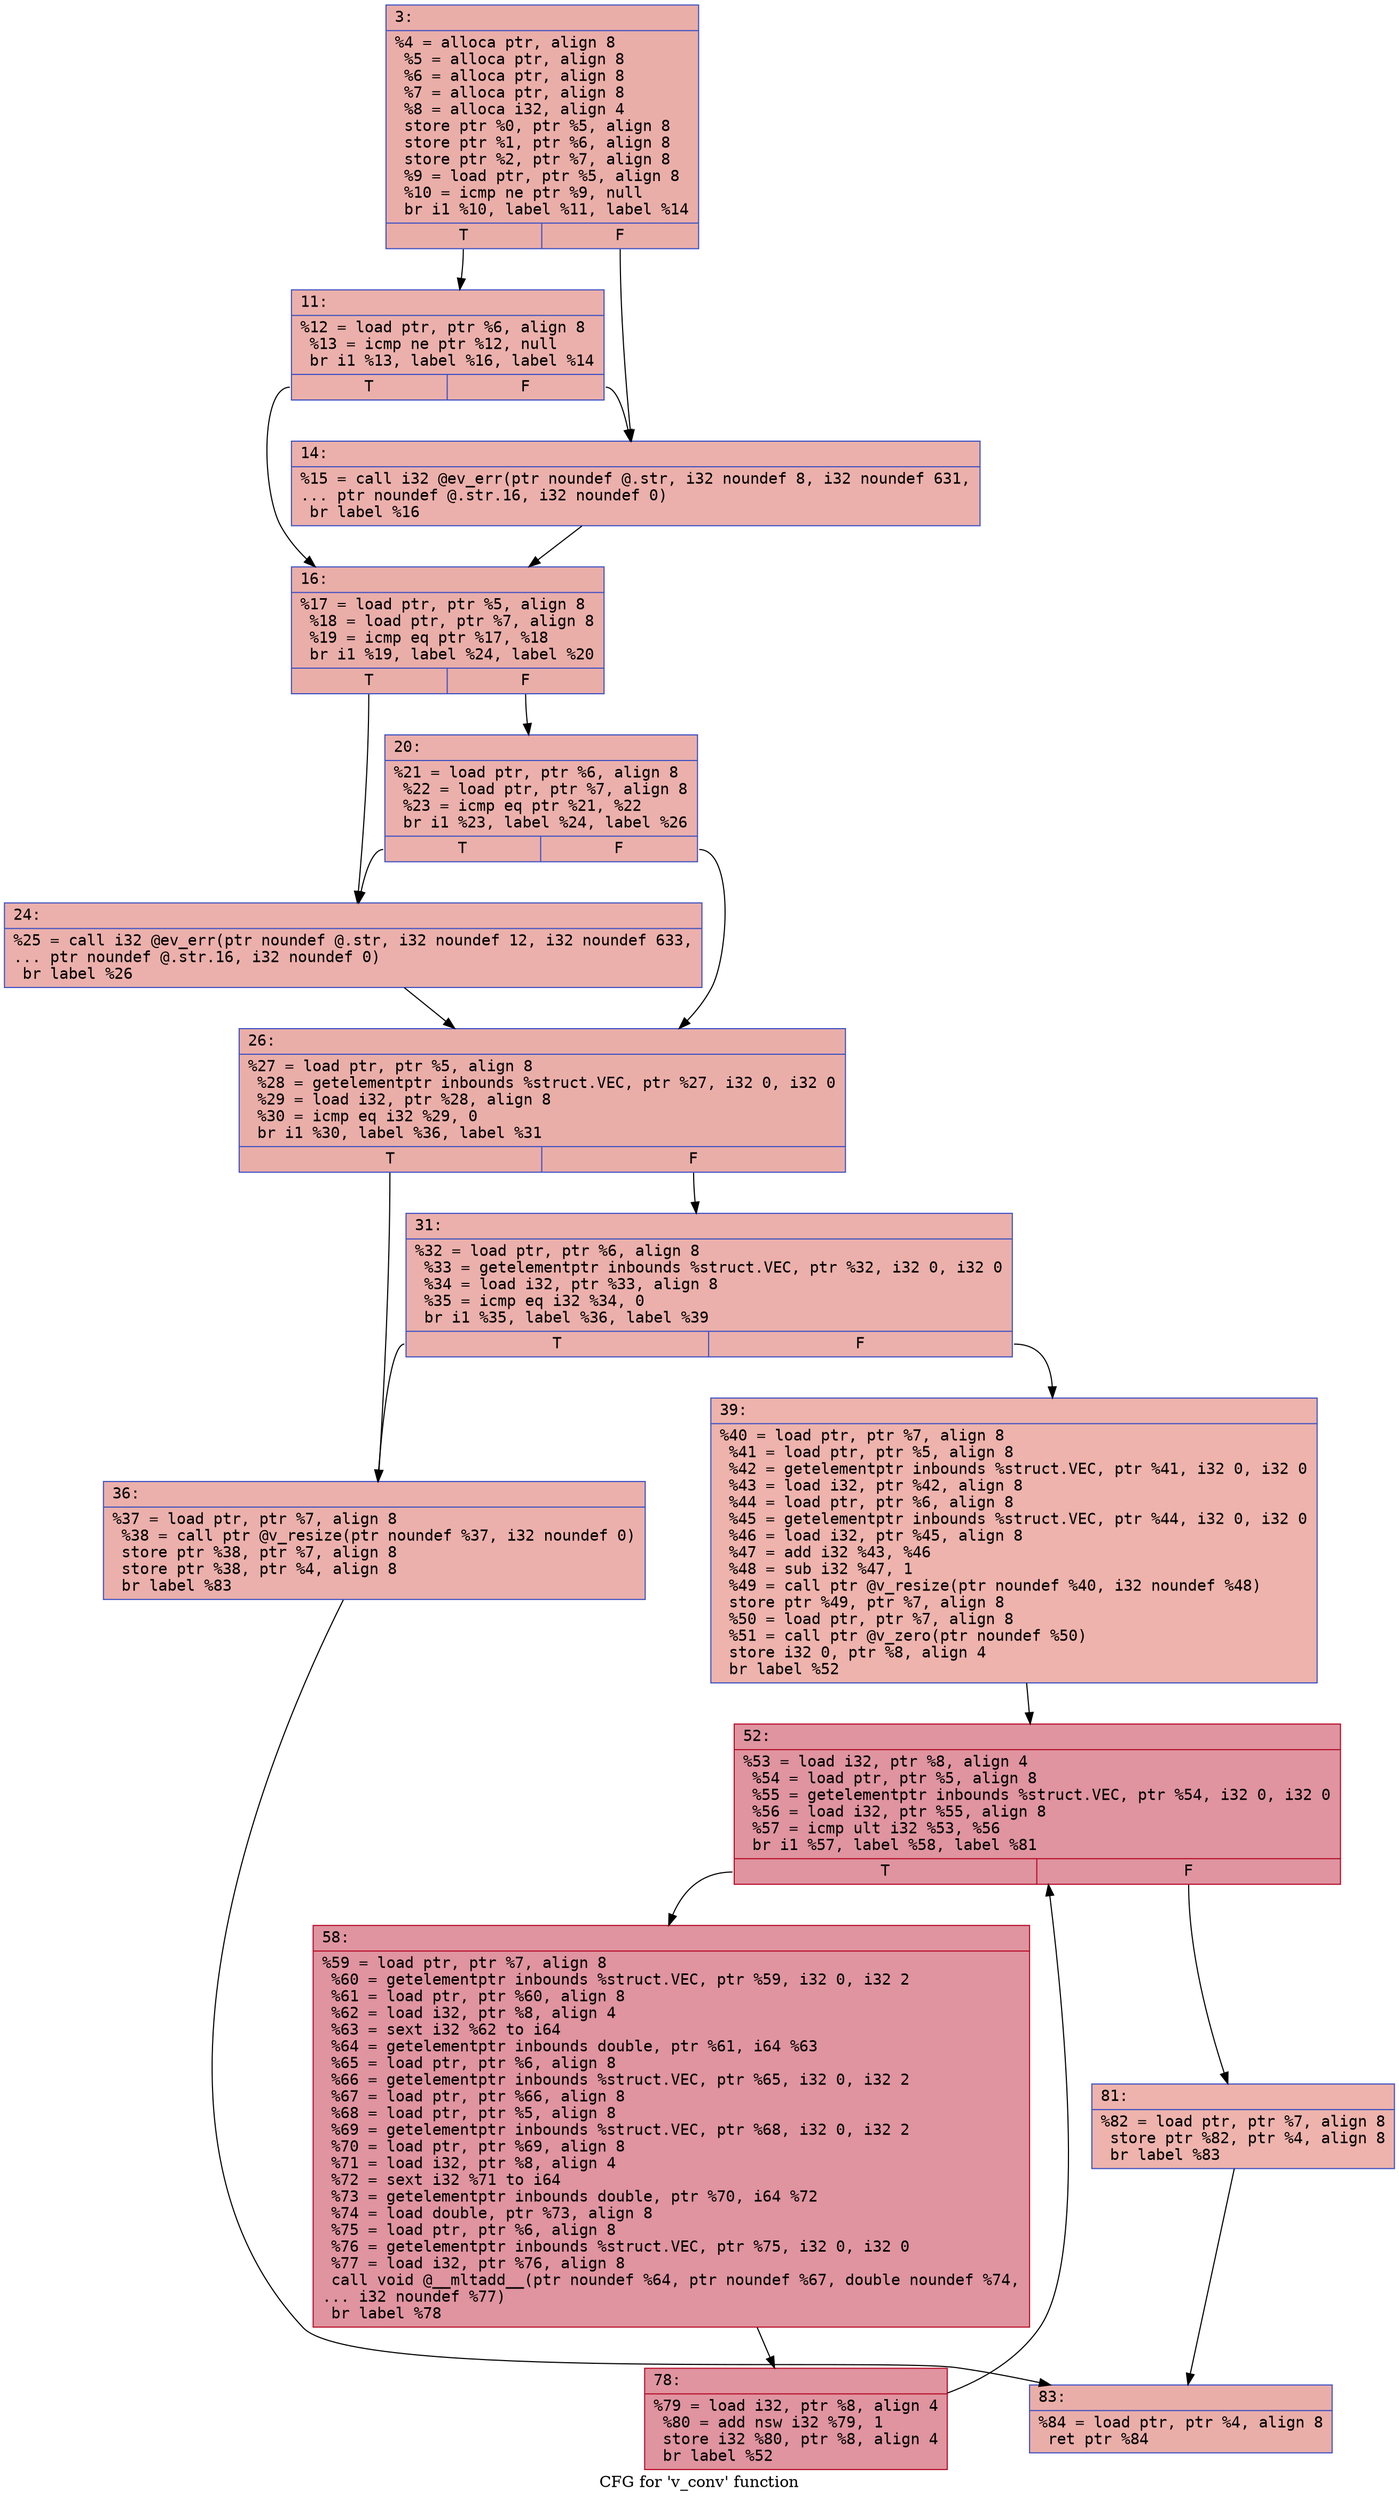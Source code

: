 digraph "CFG for 'v_conv' function" {
	label="CFG for 'v_conv' function";

	Node0x600000bba350 [shape=record,color="#3d50c3ff", style=filled, fillcolor="#d0473d70" fontname="Courier",label="{3:\l|  %4 = alloca ptr, align 8\l  %5 = alloca ptr, align 8\l  %6 = alloca ptr, align 8\l  %7 = alloca ptr, align 8\l  %8 = alloca i32, align 4\l  store ptr %0, ptr %5, align 8\l  store ptr %1, ptr %6, align 8\l  store ptr %2, ptr %7, align 8\l  %9 = load ptr, ptr %5, align 8\l  %10 = icmp ne ptr %9, null\l  br i1 %10, label %11, label %14\l|{<s0>T|<s1>F}}"];
	Node0x600000bba350:s0 -> Node0x600000bba3a0[tooltip="3 -> 11\nProbability 62.50%" ];
	Node0x600000bba350:s1 -> Node0x600000bba3f0[tooltip="3 -> 14\nProbability 37.50%" ];
	Node0x600000bba3a0 [shape=record,color="#3d50c3ff", style=filled, fillcolor="#d24b4070" fontname="Courier",label="{11:\l|  %12 = load ptr, ptr %6, align 8\l  %13 = icmp ne ptr %12, null\l  br i1 %13, label %16, label %14\l|{<s0>T|<s1>F}}"];
	Node0x600000bba3a0:s0 -> Node0x600000bba440[tooltip="11 -> 16\nProbability 62.50%" ];
	Node0x600000bba3a0:s1 -> Node0x600000bba3f0[tooltip="11 -> 14\nProbability 37.50%" ];
	Node0x600000bba3f0 [shape=record,color="#3d50c3ff", style=filled, fillcolor="#d24b4070" fontname="Courier",label="{14:\l|  %15 = call i32 @ev_err(ptr noundef @.str, i32 noundef 8, i32 noundef 631,\l... ptr noundef @.str.16, i32 noundef 0)\l  br label %16\l}"];
	Node0x600000bba3f0 -> Node0x600000bba440[tooltip="14 -> 16\nProbability 100.00%" ];
	Node0x600000bba440 [shape=record,color="#3d50c3ff", style=filled, fillcolor="#d0473d70" fontname="Courier",label="{16:\l|  %17 = load ptr, ptr %5, align 8\l  %18 = load ptr, ptr %7, align 8\l  %19 = icmp eq ptr %17, %18\l  br i1 %19, label %24, label %20\l|{<s0>T|<s1>F}}"];
	Node0x600000bba440:s0 -> Node0x600000bba4e0[tooltip="16 -> 24\nProbability 37.50%" ];
	Node0x600000bba440:s1 -> Node0x600000bba490[tooltip="16 -> 20\nProbability 62.50%" ];
	Node0x600000bba490 [shape=record,color="#3d50c3ff", style=filled, fillcolor="#d24b4070" fontname="Courier",label="{20:\l|  %21 = load ptr, ptr %6, align 8\l  %22 = load ptr, ptr %7, align 8\l  %23 = icmp eq ptr %21, %22\l  br i1 %23, label %24, label %26\l|{<s0>T|<s1>F}}"];
	Node0x600000bba490:s0 -> Node0x600000bba4e0[tooltip="20 -> 24\nProbability 37.50%" ];
	Node0x600000bba490:s1 -> Node0x600000bba530[tooltip="20 -> 26\nProbability 62.50%" ];
	Node0x600000bba4e0 [shape=record,color="#3d50c3ff", style=filled, fillcolor="#d24b4070" fontname="Courier",label="{24:\l|  %25 = call i32 @ev_err(ptr noundef @.str, i32 noundef 12, i32 noundef 633,\l... ptr noundef @.str.16, i32 noundef 0)\l  br label %26\l}"];
	Node0x600000bba4e0 -> Node0x600000bba530[tooltip="24 -> 26\nProbability 100.00%" ];
	Node0x600000bba530 [shape=record,color="#3d50c3ff", style=filled, fillcolor="#d0473d70" fontname="Courier",label="{26:\l|  %27 = load ptr, ptr %5, align 8\l  %28 = getelementptr inbounds %struct.VEC, ptr %27, i32 0, i32 0\l  %29 = load i32, ptr %28, align 8\l  %30 = icmp eq i32 %29, 0\l  br i1 %30, label %36, label %31\l|{<s0>T|<s1>F}}"];
	Node0x600000bba530:s0 -> Node0x600000bba5d0[tooltip="26 -> 36\nProbability 37.50%" ];
	Node0x600000bba530:s1 -> Node0x600000bba580[tooltip="26 -> 31\nProbability 62.50%" ];
	Node0x600000bba580 [shape=record,color="#3d50c3ff", style=filled, fillcolor="#d24b4070" fontname="Courier",label="{31:\l|  %32 = load ptr, ptr %6, align 8\l  %33 = getelementptr inbounds %struct.VEC, ptr %32, i32 0, i32 0\l  %34 = load i32, ptr %33, align 8\l  %35 = icmp eq i32 %34, 0\l  br i1 %35, label %36, label %39\l|{<s0>T|<s1>F}}"];
	Node0x600000bba580:s0 -> Node0x600000bba5d0[tooltip="31 -> 36\nProbability 37.50%" ];
	Node0x600000bba580:s1 -> Node0x600000bba620[tooltip="31 -> 39\nProbability 62.50%" ];
	Node0x600000bba5d0 [shape=record,color="#3d50c3ff", style=filled, fillcolor="#d24b4070" fontname="Courier",label="{36:\l|  %37 = load ptr, ptr %7, align 8\l  %38 = call ptr @v_resize(ptr noundef %37, i32 noundef 0)\l  store ptr %38, ptr %7, align 8\l  store ptr %38, ptr %4, align 8\l  br label %83\l}"];
	Node0x600000bba5d0 -> Node0x600000bba7b0[tooltip="36 -> 83\nProbability 100.00%" ];
	Node0x600000bba620 [shape=record,color="#3d50c3ff", style=filled, fillcolor="#d6524470" fontname="Courier",label="{39:\l|  %40 = load ptr, ptr %7, align 8\l  %41 = load ptr, ptr %5, align 8\l  %42 = getelementptr inbounds %struct.VEC, ptr %41, i32 0, i32 0\l  %43 = load i32, ptr %42, align 8\l  %44 = load ptr, ptr %6, align 8\l  %45 = getelementptr inbounds %struct.VEC, ptr %44, i32 0, i32 0\l  %46 = load i32, ptr %45, align 8\l  %47 = add i32 %43, %46\l  %48 = sub i32 %47, 1\l  %49 = call ptr @v_resize(ptr noundef %40, i32 noundef %48)\l  store ptr %49, ptr %7, align 8\l  %50 = load ptr, ptr %7, align 8\l  %51 = call ptr @v_zero(ptr noundef %50)\l  store i32 0, ptr %8, align 4\l  br label %52\l}"];
	Node0x600000bba620 -> Node0x600000bba670[tooltip="39 -> 52\nProbability 100.00%" ];
	Node0x600000bba670 [shape=record,color="#b70d28ff", style=filled, fillcolor="#b70d2870" fontname="Courier",label="{52:\l|  %53 = load i32, ptr %8, align 4\l  %54 = load ptr, ptr %5, align 8\l  %55 = getelementptr inbounds %struct.VEC, ptr %54, i32 0, i32 0\l  %56 = load i32, ptr %55, align 8\l  %57 = icmp ult i32 %53, %56\l  br i1 %57, label %58, label %81\l|{<s0>T|<s1>F}}"];
	Node0x600000bba670:s0 -> Node0x600000bba6c0[tooltip="52 -> 58\nProbability 96.88%" ];
	Node0x600000bba670:s1 -> Node0x600000bba760[tooltip="52 -> 81\nProbability 3.12%" ];
	Node0x600000bba6c0 [shape=record,color="#b70d28ff", style=filled, fillcolor="#b70d2870" fontname="Courier",label="{58:\l|  %59 = load ptr, ptr %7, align 8\l  %60 = getelementptr inbounds %struct.VEC, ptr %59, i32 0, i32 2\l  %61 = load ptr, ptr %60, align 8\l  %62 = load i32, ptr %8, align 4\l  %63 = sext i32 %62 to i64\l  %64 = getelementptr inbounds double, ptr %61, i64 %63\l  %65 = load ptr, ptr %6, align 8\l  %66 = getelementptr inbounds %struct.VEC, ptr %65, i32 0, i32 2\l  %67 = load ptr, ptr %66, align 8\l  %68 = load ptr, ptr %5, align 8\l  %69 = getelementptr inbounds %struct.VEC, ptr %68, i32 0, i32 2\l  %70 = load ptr, ptr %69, align 8\l  %71 = load i32, ptr %8, align 4\l  %72 = sext i32 %71 to i64\l  %73 = getelementptr inbounds double, ptr %70, i64 %72\l  %74 = load double, ptr %73, align 8\l  %75 = load ptr, ptr %6, align 8\l  %76 = getelementptr inbounds %struct.VEC, ptr %75, i32 0, i32 0\l  %77 = load i32, ptr %76, align 8\l  call void @__mltadd__(ptr noundef %64, ptr noundef %67, double noundef %74,\l... i32 noundef %77)\l  br label %78\l}"];
	Node0x600000bba6c0 -> Node0x600000bba710[tooltip="58 -> 78\nProbability 100.00%" ];
	Node0x600000bba710 [shape=record,color="#b70d28ff", style=filled, fillcolor="#b70d2870" fontname="Courier",label="{78:\l|  %79 = load i32, ptr %8, align 4\l  %80 = add nsw i32 %79, 1\l  store i32 %80, ptr %8, align 4\l  br label %52\l}"];
	Node0x600000bba710 -> Node0x600000bba670[tooltip="78 -> 52\nProbability 100.00%" ];
	Node0x600000bba760 [shape=record,color="#3d50c3ff", style=filled, fillcolor="#d6524470" fontname="Courier",label="{81:\l|  %82 = load ptr, ptr %7, align 8\l  store ptr %82, ptr %4, align 8\l  br label %83\l}"];
	Node0x600000bba760 -> Node0x600000bba7b0[tooltip="81 -> 83\nProbability 100.00%" ];
	Node0x600000bba7b0 [shape=record,color="#3d50c3ff", style=filled, fillcolor="#d0473d70" fontname="Courier",label="{83:\l|  %84 = load ptr, ptr %4, align 8\l  ret ptr %84\l}"];
}
